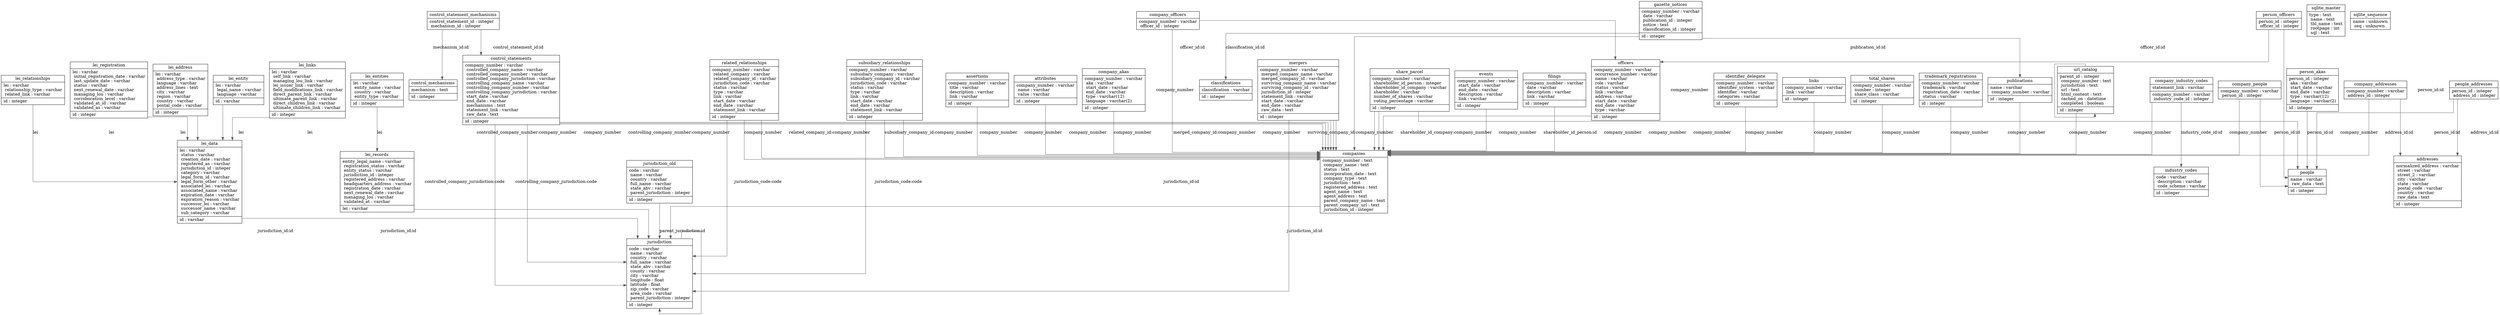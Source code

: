 digraph "cache.db" {

splines  = ortho;
fontname = "Inconsolata";

node [colorscheme = ylgnbu4];
edge [colorscheme = dark28, dir = both];

addresses                    [shape = record, pos = "-0.399,20.635!"   , label = "{ addresses |  normalized_address : varchar\l  street : varchar\l  street_2 : varchar\l  city : varchar\l  state : varchar\l  postal_code : varchar\l  country : varchar\l  raw_data : text\l| id : integer\l }"];
assertions                   [shape = record, pos = "22.352,24.981!"   , label = "{ assertions |  company_number : varchar\l  title : varchar\l  description : varchar\l  link : varchar\l| id : integer\l }"];
attributes                   [shape = record, pos = "25.337,18.195!"   , label = "{ attributes |  company_number : varchar\l  name : varchar\l  value : varchar\l| id : integer\l }"];
classifications              [shape = record, pos = "21.069,9.150!"    , label = "{ classifications |  classification : varchar\l| id : integer\l }"];
companies                    [shape = record, pos = "15.861,19.694!"   , label = "{ companies |  company_number : text\l  company_name : text\l  status : text\l  incorporation_date : text\l  company_type : text\l  jurisdiction : text\l  registered_address : text\l  agent_name : text\l  agent_address : text\l  parent_company_name : text\l  parent_company_url : text\l  jurisdiction_id : integer\l }"];
company_addresses            [shape = record, pos = "3.339,21.775!"    , label = "{ company_addresses |  company_number : varchar\l  address_id : integer\l }"];
company_akas                 [shape = record, pos = "25.126,22.193!"   , label = "{ company_akas |  company_number : varchar\l  aka : varchar\l  start_date : varchar\l  end_date : varchar\l  type : varchar(12)\l  language : varchar(2)\l| id : integer\l }"];
company_industry_codes       [shape = record, pos = "28.004,20.125!"   , label = "{ company_industry_codes |  statement_link : varchar\l| company_number : varchar\l  industry_code_id : integer\l }"];
company_officers             [shape = record, pos = "12.224,11.466!"   , label = "{ company_officers |  company_number : varchar\l  officer_id : integer\l }"];
company_people               [shape = record, pos = "6.552,15.659!"    , label = "{ company_people |  company_number : varchar\l  person_id : integer\l }"];
control_mechanisms           [shape = record, pos = "3.759,32.429!"    , label = "{ control_mechanisms |  mechanism : text\l| id : integer\l }"];
control_statement_mechanisms [shape = record, pos = "3.759,30.706!"    , label = "{ control_statement_mechanisms |  control_statement_id : integer\l  mechanism_id : integer\l }"];
control_statements           [shape = record, pos = "5.389,28.500!"    , label = "{ control_statements |  company_number : varchar\l  controlled_company_name : varchar\l  controlled_company_number : varchar\l  controlled_company_jurisdiction : varchar\l  controlling_company_name : varchar\l  controlling_company_number : varchar\l  controlling_company_jurisdiction : varchar\l  start_date : varchar\l  end_date : varchar\l  mechanisms : text\l  statement_link : varchar\l  raw_data : text\l| id : integer\l }"];
events                       [shape = record, pos = "25.331,24.981!"   , label = "{ events |  company_number : varchar\l  start_date : varchar\l  end_date : varchar\l  description : varchar\l  link : varchar\l| id : integer\l }"];
filings                      [shape = record, pos = "15.084,10.066!"   , label = "{ filings |  company_number : varchar\l  date : varchar\l  description : varchar\l  link : varchar\l| id : integer\l }"];
gazette_notices              [shape = record, pos = "21.069,12.202!"   , label = "{ gazette_notices |  company_number : varchar\l  date : varchar\l  publication_id : integer\l  notice : text\l  classification_id : integer\l| id : integer\l }"];
identifier_delegate          [shape = record, pos = "24.034,12.202!"   , label = "{ identifier_delegate |  company_number : varchar\l  identifier_system : varchar\l  identifier : varchar\l  categories : varchar\l| id : integer\l }"];
industry_codes               [shape = record, pos = "30.805,22.519!"   , label = "{ industry_codes |  code : varchar\l  description : varchar\l  code_scheme : varchar\l| id : integer\l }"];
jurisdiction                 [shape = record, pos = "14.480,34.876!"   , label = "{ jurisdiction |  code : varchar\l  name : varchar\l  country : varchar\l  full_name : varchar\l  state_abv : varchar\l  county : varchar\l  city : varchar\l  longitude : float\l  latitude : float\l  zip_code : varchar\l  area_code : varchar\l  parent_jurisdiction : integer\l| id : integer\l }"];
jurisdiction_old             [shape = record, pos = "20.280,38.525!"   , label = "{ jurisdiction_old |  code : varchar\l  name : varchar\l  country : varchar\l  full_name : varchar\l  state_abv : varchar\l  parent_jurisdiction : integer\l| id : integer\l }"];
lei_address                  [shape = record, pos = "2.285,37.395!"    , label = "{ lei_address |  lei : varchar\l  address_type : varchar\l  language : varchar\l  address_lines : text\l  city : varchar\l  region : varchar\l  country : varchar\l  postal_code : varchar\l| id : integer\l }"];
lei_data                     [shape = record, pos = "7.361,40.264!"    , label = "{ lei_data |  lei : varchar\l  status : varchar\l  creation_date : varchar\l  registered_as : varchar\l  jurisdiction_id : integer\l  category : varchar\l  legal_form_id : varchar\l  legal_form_other : varchar\l  associated_lei : varchar\l  associated_name : varchar\l  expiration_date : varchar\l  expiration_reason : varchar\l  successor_lei : varchar\l  successor_name : varchar\l  sub_category : varchar\l| id : varchar\l }"];
lei_entities                 [shape = record, pos = "12.816,44.123!"   , label = "{ lei_entities |  lei : varchar\l  entity_name : varchar\l  country : varchar\l  entity_type : varchar\l| id : integer\l }"];
lei_entity                   [shape = record, pos = "6.551,44.123!"    , label = "{ lei_entity |  lei : varchar\l  legal_name : varchar\l  language : varchar\l| id : varchar\l }"];
lei_links                    [shape = record, pos = "0.662,41.503!"    , label = "{ lei_links |  lei : varchar\l  self_link : varchar\l  managing_lou_link : varchar\l  lei_issuer_link : varchar\l  field_modifications_link : varchar\l  direct_parent_link : varchar\l  ultimate_parent_link : varchar\l  direct_children_link : varchar\l  ultimate_children_link : varchar\l| id : integer\l }"];
lei_records                  [shape = record, pos = "12.196,41.361!"   , label = "{ lei_records |  entity_legal_name : varchar\l  registration_status : varchar\l  entity_status : varchar\l  jurisdiction_id : integer\l  registered_address : varchar\l  headquarters_address : varchar\l  registration_date : varchar\l  next_renewal_date : varchar\l  managing_lou : varchar\l  validated_at : varchar\l| lei : varchar\l }"];
lei_registration             [shape = record, pos = "2.884,45.611!"    , label = "{ lei_registration |  lei : varchar\l  initial_registration_date : varchar\l  last_update_date : varchar\l  status : varchar\l  next_renewal_date : varchar\l  managing_lou : varchar\l  corroboration_level : varchar\l  validated_at_id : varchar\l  validated_as : varchar\l| id : integer\l }"];
lei_relationships            [shape = record, pos = "9.029,43.611!"    , label = "{ lei_relationships |  lei : varchar\l  relationship_type : varchar\l  related_link : varchar\l| id : integer\l }"];
links                        [shape = record, pos = "17.962,12.385!"   , label = "{ links |  company_number : varchar\l  link : varchar\l| id : integer\l }"];
mergers                      [shape = record, pos = "19.302,31.769!"   , label = "{ mergers |  company_number : varchar\l  merged_company_name : varchar\l  merged_company_id : varchar\l  surviving_company_name : varchar\l  surviving_company_id : varchar\l  jurisdiction_id : integer\l  statement_link : varchar\l  start_date : varchar\l  end_date : varchar\l  raw_data : text\l| id : integer\l }"];
officers                     [shape = record, pos = "5.870,12.167!"    , label = "{ officers |  company_number : varchar\l  occurrence_number : varchar\l  name : varchar\l  role : varchar\l  status : varchar\l  link : varchar\l  address : varchar\l  start_date : varchar\l  end_date : varchar\l  type : varchar\l| id : integer\l }"];
people                       [shape = record, pos = "2.137,14.780!"    , label = "{ people |  name : varchar\l  raw_data : text\l| id : integer\l }"];
people_addresses             [shape = record, pos = "-1.214,16.149!"   , label = "{ people_addresses |  person_id : integer\l  address_id : integer\l }"];
person_akas                  [shape = record, pos = "-1.572,14.349!"   , label = "{ person_akas |  person_id : integer\l  aka : varchar\l  start_date : varchar\l  end_date : varchar\l  type : varchar(12)\l  language : varchar(2)\l| id : integer\l }"];
person_officers              [shape = record, pos = "1.783,11.839!"    , label = "{ person_officers |  person_id : integer\l  officer_id : integer\l }"];
publications                 [shape = record, pos = "23.684,8.199!"    , label = "{ publications |  name : varchar\l  company_number : varchar\l| id : integer\l }"];
related_relationships        [shape = record, pos = "11.152,28.125!"   , label = "{ related_relationships |  company_number : varchar\l  related_company : varchar\l  related_company_id : varchar\l  jurisdiction_code : varchar\l  status : varchar\l  type : varchar\l  link : varchar\l  start_date : varchar\l  end_date : varchar\l  statement_link : varchar\l| id : integer\l }"];
share_parcel                 [shape = record, pos = "4.810,19.557!"    , label = "{ share_parcel |  company_number : varchar\l  shareholder_id_person : integer\l  shareholder_id_company : varchar\l  shareholder : varchar\l  number_of_shares : varchar\l  voting_percentage : varchar\l| id : integer\l }"];
sqlite_master                [shape = record, pos = "34.153,46.903!"   , label = "{ sqlite_master |  type : text\l  name : text\l  tbl_name : text\l  rootpage : int\l  sql : text\l }"];
sqlite_sequence              [shape = record, pos = "-8.069,4.153!"    , label = "{ sqlite_sequence |  name : unknown\l  seq : unknown\l }"];
subsidiary_relationships     [shape = record, pos = "24.212,34.001!"   , label = "{ subsidiary_relationships |  company_number : varchar\l  subsidiary_company : varchar\l  subsidiary_company_id : varchar\l  jurisdiction_code : varchar\l  status : varchar\l  type : varchar\l  link : varchar\l  start_date : varchar\l  end_date : varchar\l  statement_link : varchar\l| id : integer\l }"];
total_shares                 [shape = record, pos = "27.463,15.932!"   , label = "{ total_shares |  company_number : varchar\l  number : integer\l  share_class : varchar\l| id : integer\l }"];
trademark_registrations      [shape = record, pos = "23.240,15.236!"   , label = "{ trademark_registrations |  company_number : varchar\l  trademark : varchar\l  registration_date : varchar\l  status : varchar\l| id : integer\l }"];
url_catalog                  [shape = record, pos = "-6.026,28.736!"   , label = "{ url_catalog |  parent_id : integer\l  company_number : text\l  jurisdiction : text\l  url : text\l  html_content : text\l  cached_on : datetime\l  completed : boolean\l| id : integer\l }"];

assertions                   -> companies                    [color = "#595959", style = solid , arrowtail = none    , arrowhead = normal  , taillabel = "", label = "company_number", headlabel = ""];
attributes                   -> companies                    [color = "#595959", style = solid , arrowtail = none    , arrowhead = normal  , taillabel = "", label = "company_number", headlabel = ""];
companies                    -> jurisdiction                 [color = "#595959", style = solid , arrowtail = none    , arrowhead = normal  , taillabel = "", label = "jurisdiction_id:id", headlabel = ""];
company_addresses            -> addresses                    [color = "#595959", style = solid , arrowtail = none    , arrowhead = normal  , taillabel = "", label = "address_id:id", headlabel = ""];
company_addresses            -> companies                    [color = "#595959", style = solid , arrowtail = none    , arrowhead = normal  , taillabel = "", label = "company_number", headlabel = ""];
company_akas                 -> companies                    [color = "#595959", style = solid , arrowtail = none    , arrowhead = normal  , taillabel = "", label = "company_number", headlabel = ""];
company_industry_codes       -> companies                    [color = "#595959", style = solid , arrowtail = none    , arrowhead = normal  , taillabel = "", label = "company_number", headlabel = ""];
company_industry_codes       -> industry_codes               [color = "#595959", style = solid , arrowtail = none    , arrowhead = normal  , taillabel = "", label = "industry_code_id:id", headlabel = ""];
company_officers             -> companies                    [color = "#595959", style = solid , arrowtail = none    , arrowhead = normal  , taillabel = "", label = "company_number", headlabel = ""];
company_officers             -> officers                     [color = "#595959", style = solid , arrowtail = none    , arrowhead = normal  , taillabel = "", label = "officer_id:id", headlabel = ""];
company_people               -> companies                    [color = "#595959", style = solid , arrowtail = none    , arrowhead = normal  , taillabel = "", label = "company_number", headlabel = ""];
company_people               -> people                       [color = "#595959", style = solid , arrowtail = none    , arrowhead = normal  , taillabel = "", label = "person_id:id", headlabel = ""];
control_statement_mechanisms -> control_mechanisms           [color = "#595959", style = solid , arrowtail = none    , arrowhead = normal  , taillabel = "", label = "mechanism_id:id", headlabel = ""];
control_statement_mechanisms -> control_statements           [color = "#595959", style = solid , arrowtail = none    , arrowhead = normal  , taillabel = "", label = "control_statement_id:id", headlabel = ""];
control_statements           -> companies                    [color = "#595959", style = solid , arrowtail = none    , arrowhead = normal  , taillabel = "", label = "company_number", headlabel = ""];
control_statements           -> companies                    [color = "#595959", style = solid , arrowtail = none    , arrowhead = normal  , taillabel = "", label = "controlling_company_number:company_number", headlabel = ""];
control_statements           -> companies                    [color = "#595959", style = solid , arrowtail = none    , arrowhead = normal  , taillabel = "", label = "controlled_company_number:company_number", headlabel = ""];
control_statements           -> jurisdiction                 [color = "#595959", style = solid , arrowtail = none    , arrowhead = normal  , taillabel = "", label = "controlling_company_jurisdiction:code", headlabel = ""];
control_statements           -> jurisdiction                 [color = "#595959", style = solid , arrowtail = none    , arrowhead = normal  , taillabel = "", label = "controlled_company_jurisdiction:code", headlabel = ""];
events                       -> companies                    [color = "#595959", style = solid , arrowtail = none    , arrowhead = normal  , taillabel = "", label = "company_number", headlabel = ""];
filings                      -> companies                    [color = "#595959", style = solid , arrowtail = none    , arrowhead = normal  , taillabel = "", label = "company_number", headlabel = ""];
gazette_notices              -> classifications              [color = "#595959", style = solid , arrowtail = none    , arrowhead = normal  , taillabel = "", label = "classification_id:id", headlabel = ""];
gazette_notices              -> companies                    [color = "#595959", style = solid , arrowtail = none    , arrowhead = normal  , taillabel = "", label = "company_number", headlabel = ""];
gazette_notices              -> publications                 [color = "#595959", style = solid , arrowtail = none    , arrowhead = normal  , taillabel = "", label = "publication_id:id", headlabel = ""];
identifier_delegate          -> companies                    [color = "#595959", style = solid , arrowtail = none    , arrowhead = normal  , taillabel = "", label = "company_number", headlabel = ""];
jurisdiction                 -> jurisdiction                 [color = "#595959", style = solid , arrowtail = none    , arrowhead = normal  , taillabel = "", label = "parent_jurisdiction:id", headlabel = ""];
jurisdiction_old             -> jurisdiction                 [color = "#595959", style = solid , arrowtail = none    , arrowhead = normal  , taillabel = "", label = "parent_jurisdiction:id", headlabel = ""];
lei_address                  -> lei_data                     [color = "#595959", style = solid , arrowtail = none    , arrowhead = normal  , taillabel = "", label = "lei", headlabel = ""];
lei_data                     -> jurisdiction                 [color = "#595959", style = solid , arrowtail = none    , arrowhead = normal  , taillabel = "", label = "jurisdiction_id:id", headlabel = ""];
lei_entities                 -> lei_records                  [color = "#595959", style = solid , arrowtail = none    , arrowhead = normal  , taillabel = "", label = "lei", headlabel = ""];
lei_entity                   -> lei_data                     [color = "#595959", style = solid , arrowtail = none    , arrowhead = normal  , taillabel = "", label = "lei", headlabel = ""];
lei_links                    -> lei_data                     [color = "#595959", style = solid , arrowtail = none    , arrowhead = normal  , taillabel = "", label = "lei", headlabel = ""];
lei_records                  -> jurisdiction                 [color = "#595959", style = solid , arrowtail = none    , arrowhead = normal  , taillabel = "", label = "jurisdiction_id:id", headlabel = ""];
lei_registration             -> lei_data                     [color = "#595959", style = solid , arrowtail = none    , arrowhead = normal  , taillabel = "", label = "lei", headlabel = ""];
lei_relationships            -> lei_data                     [color = "#595959", style = solid , arrowtail = none    , arrowhead = normal  , taillabel = "", label = "lei", headlabel = ""];
links                        -> companies                    [color = "#595959", style = solid , arrowtail = none    , arrowhead = normal  , taillabel = "", label = "company_number", headlabel = ""];
mergers                      -> companies                    [color = "#595959", style = solid , arrowtail = none    , arrowhead = normal  , taillabel = "", label = "company_number", headlabel = ""];
mergers                      -> companies                    [color = "#595959", style = solid , arrowtail = none    , arrowhead = normal  , taillabel = "", label = "surviving_company_id:company_number", headlabel = ""];
mergers                      -> companies                    [color = "#595959", style = solid , arrowtail = none    , arrowhead = normal  , taillabel = "", label = "merged_company_id:company_number", headlabel = ""];
mergers                      -> jurisdiction                 [color = "#595959", style = solid , arrowtail = none    , arrowhead = normal  , taillabel = "", label = "jurisdiction_id:id", headlabel = ""];
officers                     -> companies                    [color = "#595959", style = solid , arrowtail = none    , arrowhead = normal  , taillabel = "", label = "company_number", headlabel = ""];
people_addresses             -> addresses                    [color = "#595959", style = solid , arrowtail = none    , arrowhead = normal  , taillabel = "", label = "address_id:id", headlabel = ""];
people_addresses             -> people                       [color = "#595959", style = solid , arrowtail = none    , arrowhead = normal  , taillabel = "", label = "person_id:id", headlabel = ""];
person_akas                  -> people                       [color = "#595959", style = solid , arrowtail = none    , arrowhead = normal  , taillabel = "", label = "person_id:id", headlabel = ""];
person_officers              -> officers                     [color = "#595959", style = solid , arrowtail = none    , arrowhead = normal  , taillabel = "", label = "officer_id:id", headlabel = ""];
person_officers              -> people                       [color = "#595959", style = solid , arrowtail = none    , arrowhead = normal  , taillabel = "", label = "person_id:id", headlabel = ""];
publications                 -> companies                    [color = "#595959", style = solid , arrowtail = none    , arrowhead = normal  , taillabel = "", label = "company_number", headlabel = ""];
related_relationships        -> companies                    [color = "#595959", style = solid , arrowtail = none    , arrowhead = normal  , taillabel = "", label = "company_number", headlabel = ""];
related_relationships        -> companies                    [color = "#595959", style = solid , arrowtail = none    , arrowhead = normal  , taillabel = "", label = "related_company_id:company_number", headlabel = ""];
related_relationships        -> jurisdiction                 [color = "#595959", style = solid , arrowtail = none    , arrowhead = normal  , taillabel = "", label = "jurisdiction_code:code", headlabel = ""];
share_parcel                 -> companies                    [color = "#595959", style = solid , arrowtail = none    , arrowhead = normal  , taillabel = "", label = "company_number", headlabel = ""];
share_parcel                 -> companies                    [color = "#595959", style = solid , arrowtail = none    , arrowhead = normal  , taillabel = "", label = "shareholder_id_company:company_number", headlabel = ""];
share_parcel                 -> people                       [color = "#595959", style = solid , arrowtail = none    , arrowhead = normal  , taillabel = "", label = "shareholder_id_person:id", headlabel = ""];
subsidiary_relationships     -> companies                    [color = "#595959", style = solid , arrowtail = none    , arrowhead = normal  , taillabel = "", label = "subsidiary_company_id:company_number", headlabel = ""];
subsidiary_relationships     -> companies                    [color = "#595959", style = solid , arrowtail = none    , arrowhead = normal  , taillabel = "", label = "company_number", headlabel = ""];
subsidiary_relationships     -> jurisdiction                 [color = "#595959", style = solid , arrowtail = none    , arrowhead = normal  , taillabel = "", label = "jurisdiction_code:code", headlabel = ""];
total_shares                 -> companies                    [color = "#595959", style = solid , arrowtail = none    , arrowhead = normal  , taillabel = "", label = "company_number", headlabel = ""];
trademark_registrations      -> companies                    [color = "#595959", style = solid , arrowtail = none    , arrowhead = normal  , taillabel = "", label = "company_number", headlabel = ""];
url_catalog                  -> companies                    [color = "#595959", style = solid , arrowtail = none    , arrowhead = normal  , taillabel = "", label = "company_number", headlabel = ""];
url_catalog                  -> url_catalog                  [color = "#595959", style = solid , arrowtail = none    , arrowhead = normal  , taillabel = "", label = "parent_id:id", headlabel = ""];

}
